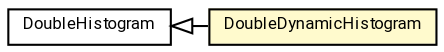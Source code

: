 #!/usr/local/bin/dot
#
# Class diagram 
# Generated by UMLGraph version R5_7_2-60-g0e99a6 (http://www.spinellis.gr/umlgraph/)
#

digraph G {
	graph [fontnames="svg"]
	edge [fontname="Roboto",fontsize=7,labelfontname="Roboto",labelfontsize=7,color="black"];
	node [fontname="Roboto",fontcolor="black",fontsize=8,shape=plaintext,margin=0,width=0,height=0];
	nodesep=0.15;
	ranksep=0.25;
	rankdir=LR;
	// de.lmu.ifi.dbs.elki.utilities.datastructures.histogram.DoubleDynamicHistogram
	c3478982 [label=<<table title="de.lmu.ifi.dbs.elki.utilities.datastructures.histogram.DoubleDynamicHistogram" border="0" cellborder="1" cellspacing="0" cellpadding="2" bgcolor="lemonChiffon" href="DoubleDynamicHistogram.html" target="_parent">
		<tr><td><table border="0" cellspacing="0" cellpadding="1">
		<tr><td align="center" balign="center"> <font face="Roboto">DoubleDynamicHistogram</font> </td></tr>
		</table></td></tr>
		</table>>, URL="DoubleDynamicHistogram.html"];
	// de.lmu.ifi.dbs.elki.utilities.datastructures.histogram.DoubleHistogram
	c3478983 [label=<<table title="de.lmu.ifi.dbs.elki.utilities.datastructures.histogram.DoubleHistogram" border="0" cellborder="1" cellspacing="0" cellpadding="2" href="DoubleHistogram.html" target="_parent">
		<tr><td><table border="0" cellspacing="0" cellpadding="1">
		<tr><td align="center" balign="center"> <font face="Roboto">DoubleHistogram</font> </td></tr>
		</table></td></tr>
		</table>>, URL="DoubleHistogram.html"];
	// de.lmu.ifi.dbs.elki.utilities.datastructures.histogram.DoubleDynamicHistogram extends de.lmu.ifi.dbs.elki.utilities.datastructures.histogram.DoubleHistogram
	c3478983 -> c3478982 [arrowtail=empty,dir=back,weight=10];
}

